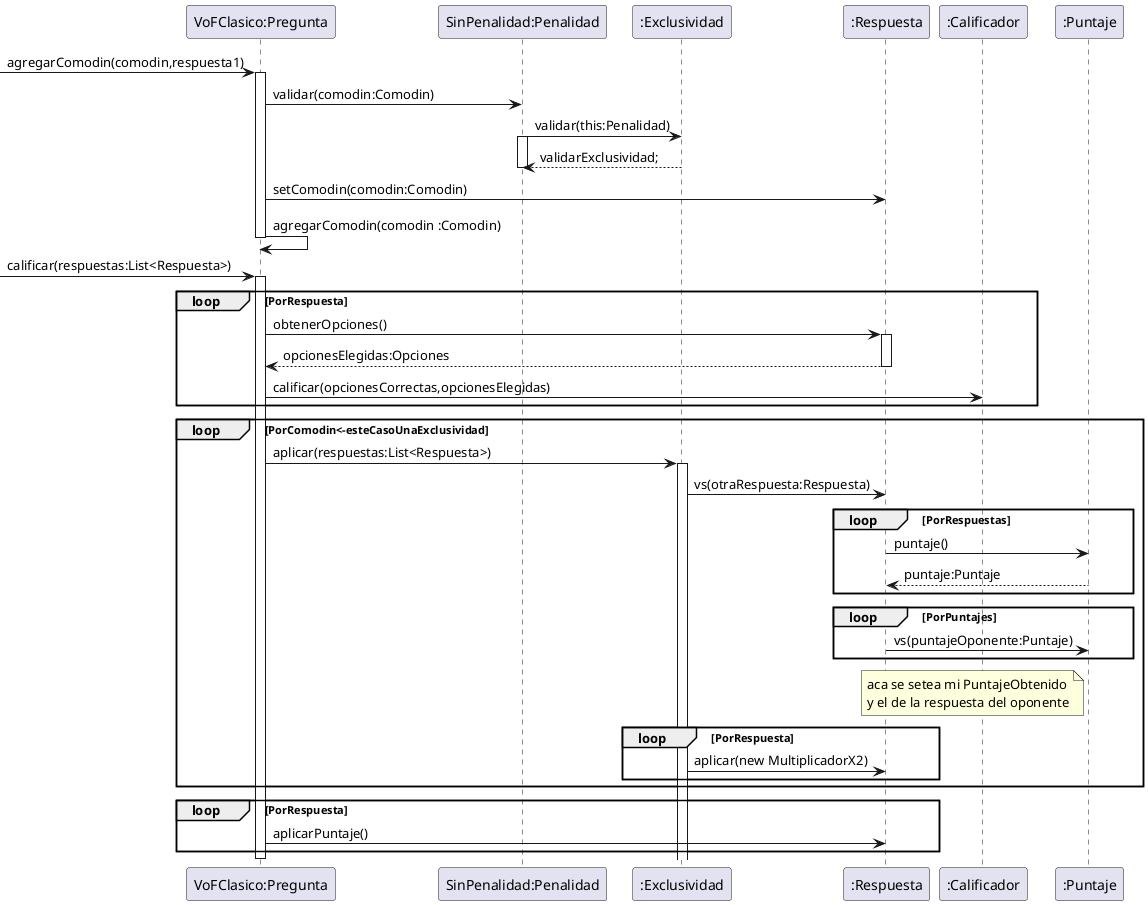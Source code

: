 @startuml
[->"VoFClasico:Pregunta":agregarComodin(comodin,respuesta1)
activate "VoFClasico:Pregunta"
"VoFClasico:Pregunta" -> "SinPenalidad:Penalidad":validar(comodin:Comodin)
"SinPenalidad:Penalidad"->":Exclusividad":validar(this:Penalidad)
activate "SinPenalidad:Penalidad"
":Exclusividad"-->"SinPenalidad:Penalidad":validarExclusividad;
 deactivate "SinPenalidad:Penalidad"
 "VoFClasico:Pregunta"->":Respuesta":setComodin(comodin:Comodin)
"VoFClasico:Pregunta" ->"VoFClasico:Pregunta" :agregarComodin(comodin :Comodin)
deactivate "VoFClasico:Pregunta"

[->"VoFClasico:Pregunta":calificar(respuestas:List<Respuesta>)
loop PorRespuesta
activate "VoFClasico:Pregunta"
"VoFClasico:Pregunta"->":Respuesta":obtenerOpciones()
activate ":Respuesta"
":Respuesta"-->"VoFClasico:Pregunta": opcionesElegidas:Opciones
deactivate ":Respuesta"
"VoFClasico:Pregunta"->":Calificador":calificar(opcionesCorrectas,opcionesElegidas)
end
loop PorComodin<-esteCasoUnaExclusividad
"VoFClasico:Pregunta"->":Exclusividad":aplicar(respuestas:List<Respuesta>)
activate ":Exclusividad"
 ":Exclusividad"->":Respuesta":vs(otraRespuesta:Respuesta)
 loop PorRespuestas
 ":Respuesta"->":Puntaje":puntaje()
 ":Puntaje"-->":Respuesta":puntaje:Puntaje
end
loop PorPuntajes
":Respuesta"->":Puntaje":vs(puntajeOponente:Puntaje)
end
note left of ":Puntaje"
aca se setea mi PuntajeObtenido
y el de la respuesta del oponente
end note
loop PorRespuesta
 ":Exclusividad"->":Respuesta":aplicar(new MultiplicadorX2)
end
end
loop PorRespuesta
"VoFClasico:Pregunta"-> ":Respuesta": aplicarPuntaje()
end
deactivate "VoFClasico:Pregunta"


@enduml